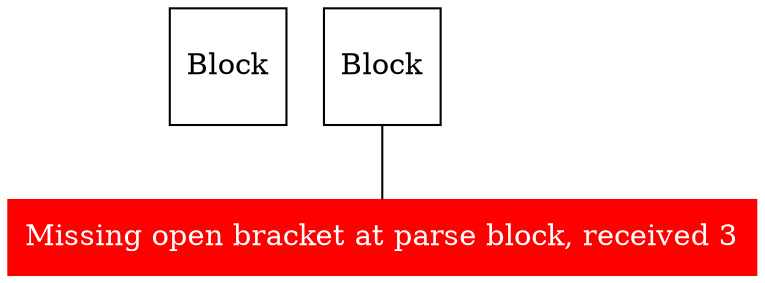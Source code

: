 graph g {
n0 [label = "Block", shape="square"]
n1 [label = "Block", shape="square"]
error [label = "Missing open bracket at parse block, received 3", color="red", style="filled", shape="box", fontcolor="white"]

"n1" -- "error"
}